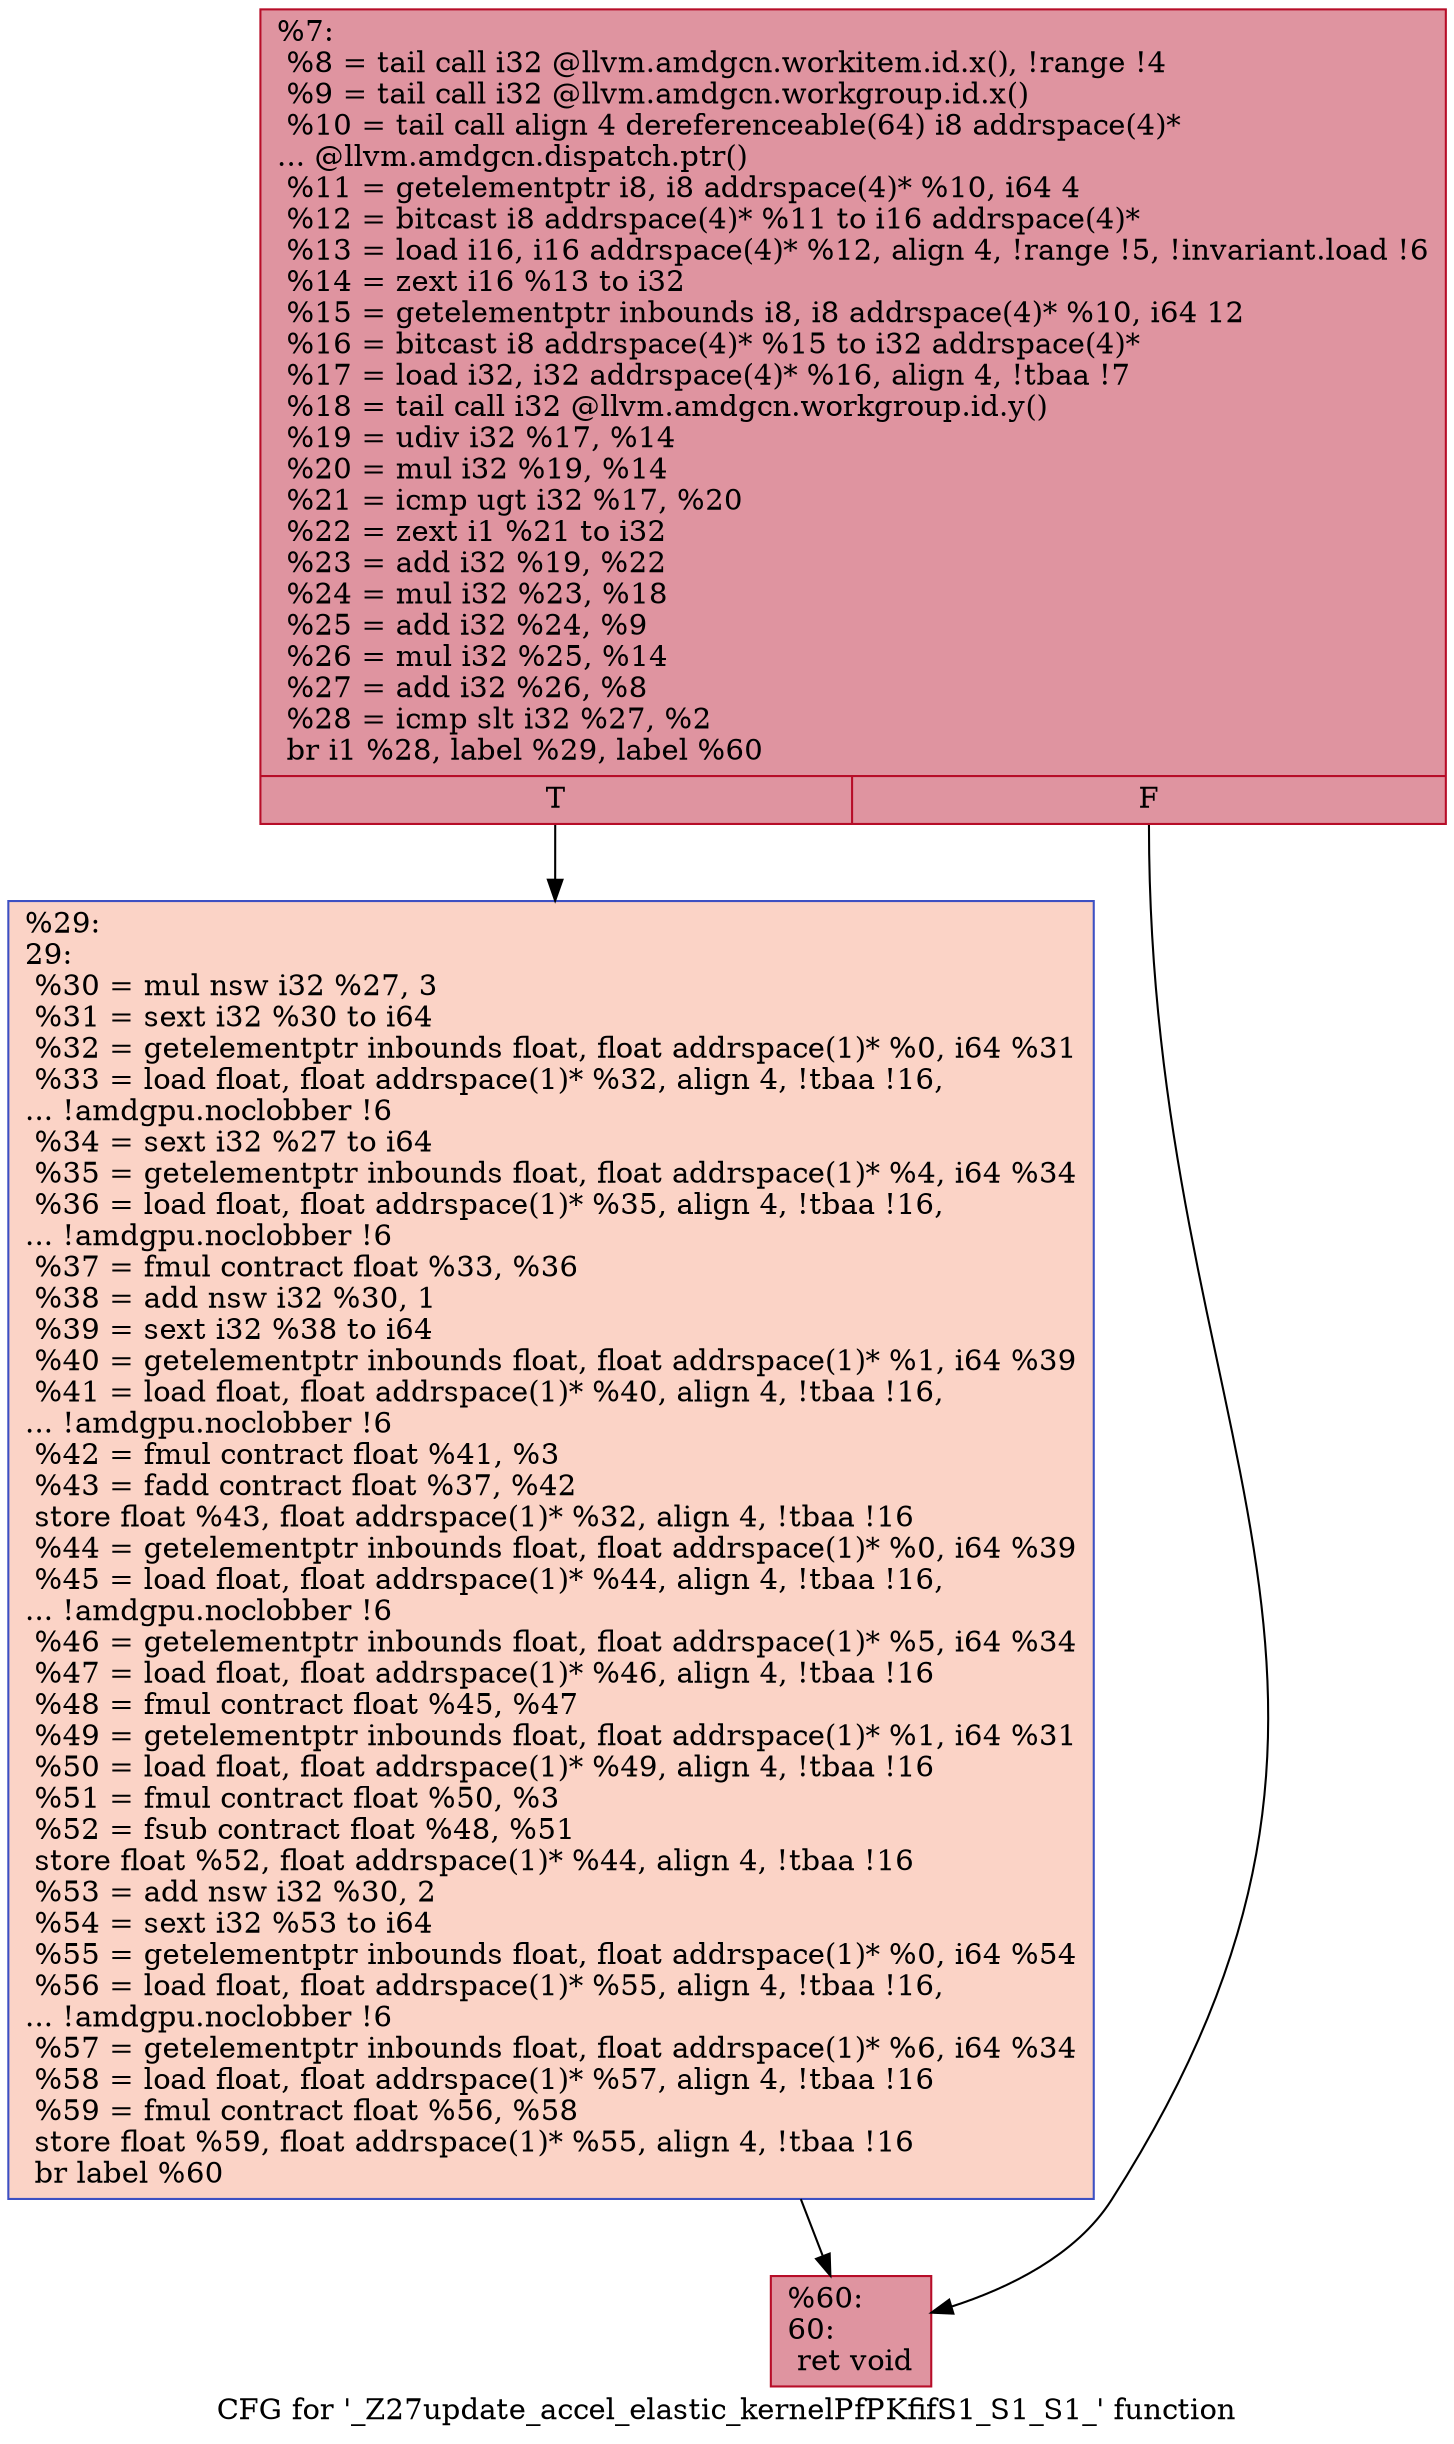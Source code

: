 digraph "CFG for '_Z27update_accel_elastic_kernelPfPKfifS1_S1_S1_' function" {
	label="CFG for '_Z27update_accel_elastic_kernelPfPKfifS1_S1_S1_' function";

	Node0x5a50b60 [shape=record,color="#b70d28ff", style=filled, fillcolor="#b70d2870",label="{%7:\l  %8 = tail call i32 @llvm.amdgcn.workitem.id.x(), !range !4\l  %9 = tail call i32 @llvm.amdgcn.workgroup.id.x()\l  %10 = tail call align 4 dereferenceable(64) i8 addrspace(4)*\l... @llvm.amdgcn.dispatch.ptr()\l  %11 = getelementptr i8, i8 addrspace(4)* %10, i64 4\l  %12 = bitcast i8 addrspace(4)* %11 to i16 addrspace(4)*\l  %13 = load i16, i16 addrspace(4)* %12, align 4, !range !5, !invariant.load !6\l  %14 = zext i16 %13 to i32\l  %15 = getelementptr inbounds i8, i8 addrspace(4)* %10, i64 12\l  %16 = bitcast i8 addrspace(4)* %15 to i32 addrspace(4)*\l  %17 = load i32, i32 addrspace(4)* %16, align 4, !tbaa !7\l  %18 = tail call i32 @llvm.amdgcn.workgroup.id.y()\l  %19 = udiv i32 %17, %14\l  %20 = mul i32 %19, %14\l  %21 = icmp ugt i32 %17, %20\l  %22 = zext i1 %21 to i32\l  %23 = add i32 %19, %22\l  %24 = mul i32 %23, %18\l  %25 = add i32 %24, %9\l  %26 = mul i32 %25, %14\l  %27 = add i32 %26, %8\l  %28 = icmp slt i32 %27, %2\l  br i1 %28, label %29, label %60\l|{<s0>T|<s1>F}}"];
	Node0x5a50b60:s0 -> Node0x5a53390;
	Node0x5a50b60:s1 -> Node0x5a53420;
	Node0x5a53390 [shape=record,color="#3d50c3ff", style=filled, fillcolor="#f59c7d70",label="{%29:\l29:                                               \l  %30 = mul nsw i32 %27, 3\l  %31 = sext i32 %30 to i64\l  %32 = getelementptr inbounds float, float addrspace(1)* %0, i64 %31\l  %33 = load float, float addrspace(1)* %32, align 4, !tbaa !16,\l... !amdgpu.noclobber !6\l  %34 = sext i32 %27 to i64\l  %35 = getelementptr inbounds float, float addrspace(1)* %4, i64 %34\l  %36 = load float, float addrspace(1)* %35, align 4, !tbaa !16,\l... !amdgpu.noclobber !6\l  %37 = fmul contract float %33, %36\l  %38 = add nsw i32 %30, 1\l  %39 = sext i32 %38 to i64\l  %40 = getelementptr inbounds float, float addrspace(1)* %1, i64 %39\l  %41 = load float, float addrspace(1)* %40, align 4, !tbaa !16,\l... !amdgpu.noclobber !6\l  %42 = fmul contract float %41, %3\l  %43 = fadd contract float %37, %42\l  store float %43, float addrspace(1)* %32, align 4, !tbaa !16\l  %44 = getelementptr inbounds float, float addrspace(1)* %0, i64 %39\l  %45 = load float, float addrspace(1)* %44, align 4, !tbaa !16,\l... !amdgpu.noclobber !6\l  %46 = getelementptr inbounds float, float addrspace(1)* %5, i64 %34\l  %47 = load float, float addrspace(1)* %46, align 4, !tbaa !16\l  %48 = fmul contract float %45, %47\l  %49 = getelementptr inbounds float, float addrspace(1)* %1, i64 %31\l  %50 = load float, float addrspace(1)* %49, align 4, !tbaa !16\l  %51 = fmul contract float %50, %3\l  %52 = fsub contract float %48, %51\l  store float %52, float addrspace(1)* %44, align 4, !tbaa !16\l  %53 = add nsw i32 %30, 2\l  %54 = sext i32 %53 to i64\l  %55 = getelementptr inbounds float, float addrspace(1)* %0, i64 %54\l  %56 = load float, float addrspace(1)* %55, align 4, !tbaa !16,\l... !amdgpu.noclobber !6\l  %57 = getelementptr inbounds float, float addrspace(1)* %6, i64 %34\l  %58 = load float, float addrspace(1)* %57, align 4, !tbaa !16\l  %59 = fmul contract float %56, %58\l  store float %59, float addrspace(1)* %55, align 4, !tbaa !16\l  br label %60\l}"];
	Node0x5a53390 -> Node0x5a53420;
	Node0x5a53420 [shape=record,color="#b70d28ff", style=filled, fillcolor="#b70d2870",label="{%60:\l60:                                               \l  ret void\l}"];
}
